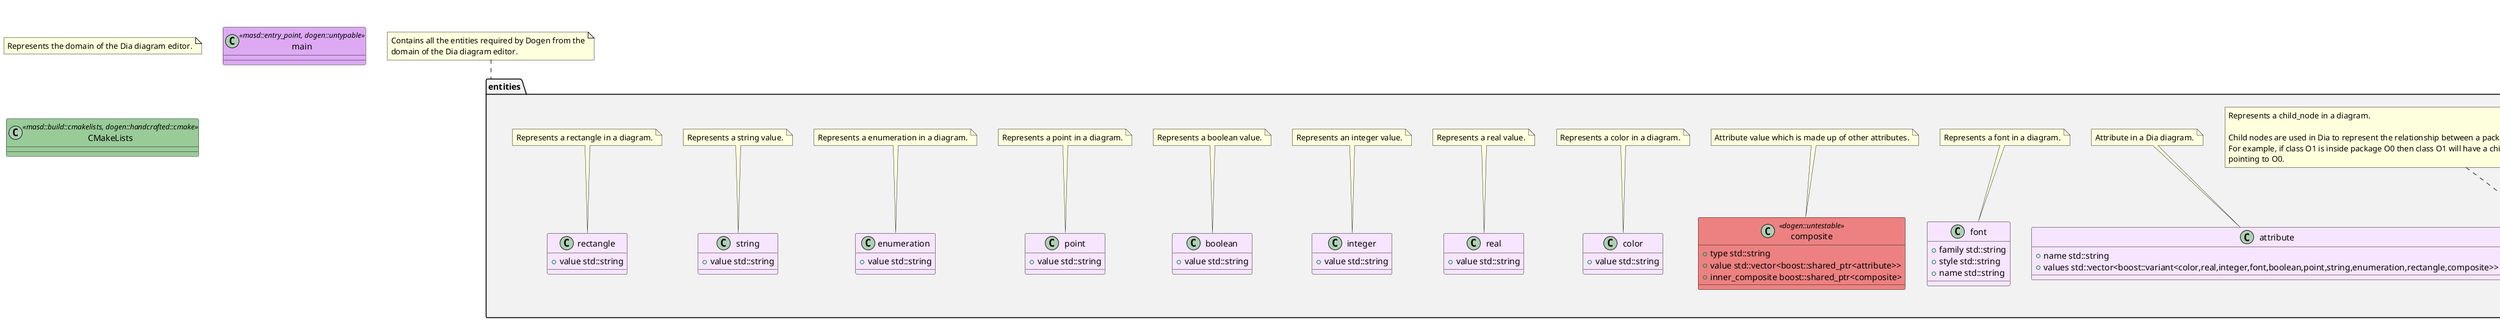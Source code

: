 @startuml
set namespaceSeparator ::
note as N1
Represents the domain of the Dia diagram editor.
end note

class main <<masd::entry_point, dogen::untypable>> #DDA9F3 {
}

class CMakeLists <<masd::build::cmakelists, dogen::handcrafted::cmake>> #99CB99 {
}

namespace entities #F2F2F2 {
        class diagram #F7E5FF {
                +{field} diagram_data diagram_data
                +{field} layers std::vector<layer>
        }

note top of  diagram
Represents a diagram in Dia.
end note

        class layer #F7E5FF {
                +{field} name std::string
                +{field} visible bool
                +{field} active bool
                +{field} objects std::vector<object>
        }

note top of  layer
Represents a layer in a Dia diagram.
end note

        class object #F7E5FF {
                +{field} id std::string
                +{field} type std::string
                +{field} version int
                +{field} connections std::vector<connection>
                +{field} child_node boost::optional<child_node>
                +{field} attributes std::vector<attribute>
        }

note top of  object
Represents a Dia object.
end note

        class connection #F7E5FF {
                +{field} handle std::string
                +{field} to std::string
                +{field} connection_slot std::string
        }

note top of  connection
Connection between entities in a Dia diagram.
end note

        class diagram_data #F7E5FF {
                +{field} attributes std::vector<attribute>
        }

note top of  diagram_data
Represents a all the data associated with a diagram.
end note

        class child_node #F7E5FF {
                +{field} parent std::string
        }

note top of  child_node
Represents a child_node in a diagram.

Child nodes are used in Dia to represent the relationship between a package and the entities it contains.
For example, if class O1 is inside package O0 then class O1 will have a child node element with a parent
pointing to O0.
end note

        class attribute #F7E5FF {
                +{field} name std::string
                +{field} values std::vector<boost::variant<color,real,integer,font,boolean,point,string,enumeration,rectangle,composite>>
        }

note top of  attribute
Attribute in a Dia diagram.
end note

        class font #F7E5FF {
                +{field} family std::string
                +{field} style std::string
                +{field} name std::string
        }

note top of  font
Represents a font in a diagram.
end note

        class composite <<dogen::untestable>> #ED8181 {
                +{field} type std::string
                +{field} value std::vector<boost::shared_ptr<attribute>>
                +{field} inner_composite boost::shared_ptr<composite>
        }

note top of  composite
Attribute value which is made up of other attributes.
end note

        class color #F7E5FF {
                +{field} value std::string
        }

note top of  color
Represents a color in a diagram.
end note

        class real #F7E5FF {
                +{field} value std::string
        }

note top of  real
Represents a real value.
end note

        class integer #F7E5FF {
                +{field} value std::string
        }

note top of  integer
Represents an integer value.
end note

        class boolean #F7E5FF {
                +{field} value std::string
        }

note top of  boolean
Represents a boolean value.
end note

        class point #F7E5FF {
                +{field} value std::string
        }

note top of  point
Represents a point in a diagram.
end note

        class enumeration #F7E5FF {
                +{field} value std::string
        }

note top of  enumeration
Represents a enumeration in a diagram.
end note

        class string #F7E5FF {
                +{field} value std::string
        }

note top of  string
Represents a string value.
end note

        class rectangle #F7E5FF {
                +{field} value std::string
        }

note top of  rectangle
Represents a rectangle in a diagram.
end note

}

note top of  entities
Contains all the entities required by Dogen from the
domain of the Dia diagram editor.
end note

namespace transforms #F2F2F2 {
        class transformation_error <<masd::exception>> #E8C2F8 {
        }

note top of  transformation_error
An error occurred whilst applying a transformation.
end note

        class string_to_diagram_transform <<dogen::handcrafted::typeable>> #FFFACD {
        }

}

@enduml
